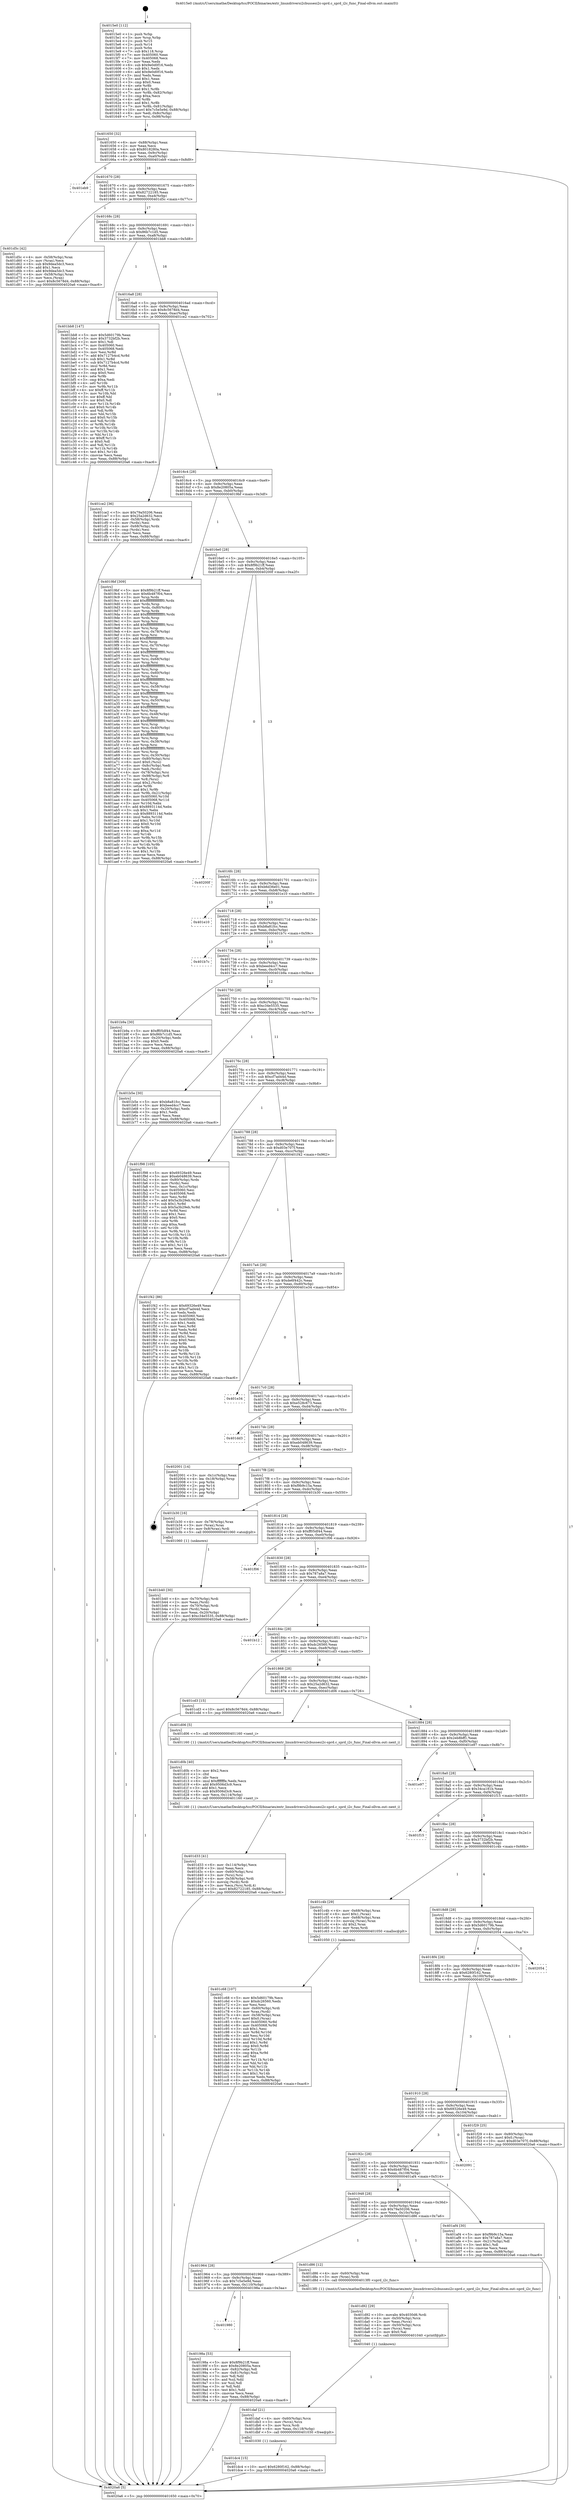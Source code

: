 digraph "0x4015e0" {
  label = "0x4015e0 (/mnt/c/Users/mathe/Desktop/tcc/POCII/binaries/extr_linuxdriversi2cbussesi2c-sprd.c_sprd_i2c_func_Final-ollvm.out::main(0))"
  labelloc = "t"
  node[shape=record]

  Entry [label="",width=0.3,height=0.3,shape=circle,fillcolor=black,style=filled]
  "0x401650" [label="{
     0x401650 [32]\l
     | [instrs]\l
     &nbsp;&nbsp;0x401650 \<+6\>: mov -0x88(%rbp),%eax\l
     &nbsp;&nbsp;0x401656 \<+2\>: mov %eax,%ecx\l
     &nbsp;&nbsp;0x401658 \<+6\>: sub $0x8018280a,%ecx\l
     &nbsp;&nbsp;0x40165e \<+6\>: mov %eax,-0x9c(%rbp)\l
     &nbsp;&nbsp;0x401664 \<+6\>: mov %ecx,-0xa0(%rbp)\l
     &nbsp;&nbsp;0x40166a \<+6\>: je 0000000000401eb9 \<main+0x8d9\>\l
  }"]
  "0x401eb9" [label="{
     0x401eb9\l
  }", style=dashed]
  "0x401670" [label="{
     0x401670 [28]\l
     | [instrs]\l
     &nbsp;&nbsp;0x401670 \<+5\>: jmp 0000000000401675 \<main+0x95\>\l
     &nbsp;&nbsp;0x401675 \<+6\>: mov -0x9c(%rbp),%eax\l
     &nbsp;&nbsp;0x40167b \<+5\>: sub $0x82722185,%eax\l
     &nbsp;&nbsp;0x401680 \<+6\>: mov %eax,-0xa4(%rbp)\l
     &nbsp;&nbsp;0x401686 \<+6\>: je 0000000000401d5c \<main+0x77c\>\l
  }"]
  Exit [label="",width=0.3,height=0.3,shape=circle,fillcolor=black,style=filled,peripheries=2]
  "0x401d5c" [label="{
     0x401d5c [42]\l
     | [instrs]\l
     &nbsp;&nbsp;0x401d5c \<+4\>: mov -0x58(%rbp),%rax\l
     &nbsp;&nbsp;0x401d60 \<+2\>: mov (%rax),%ecx\l
     &nbsp;&nbsp;0x401d62 \<+6\>: sub $0x9dea5dc3,%ecx\l
     &nbsp;&nbsp;0x401d68 \<+3\>: add $0x1,%ecx\l
     &nbsp;&nbsp;0x401d6b \<+6\>: add $0x9dea5dc3,%ecx\l
     &nbsp;&nbsp;0x401d71 \<+4\>: mov -0x58(%rbp),%rax\l
     &nbsp;&nbsp;0x401d75 \<+2\>: mov %ecx,(%rax)\l
     &nbsp;&nbsp;0x401d77 \<+10\>: movl $0x8c5678d4,-0x88(%rbp)\l
     &nbsp;&nbsp;0x401d81 \<+5\>: jmp 00000000004020a6 \<main+0xac6\>\l
  }"]
  "0x40168c" [label="{
     0x40168c [28]\l
     | [instrs]\l
     &nbsp;&nbsp;0x40168c \<+5\>: jmp 0000000000401691 \<main+0xb1\>\l
     &nbsp;&nbsp;0x401691 \<+6\>: mov -0x9c(%rbp),%eax\l
     &nbsp;&nbsp;0x401697 \<+5\>: sub $0x86b7c1d5,%eax\l
     &nbsp;&nbsp;0x40169c \<+6\>: mov %eax,-0xa8(%rbp)\l
     &nbsp;&nbsp;0x4016a2 \<+6\>: je 0000000000401bb8 \<main+0x5d8\>\l
  }"]
  "0x401dc4" [label="{
     0x401dc4 [15]\l
     | [instrs]\l
     &nbsp;&nbsp;0x401dc4 \<+10\>: movl $0x6280f162,-0x88(%rbp)\l
     &nbsp;&nbsp;0x401dce \<+5\>: jmp 00000000004020a6 \<main+0xac6\>\l
  }"]
  "0x401bb8" [label="{
     0x401bb8 [147]\l
     | [instrs]\l
     &nbsp;&nbsp;0x401bb8 \<+5\>: mov $0x5d60179b,%eax\l
     &nbsp;&nbsp;0x401bbd \<+5\>: mov $0x3732bf2b,%ecx\l
     &nbsp;&nbsp;0x401bc2 \<+2\>: mov $0x1,%dl\l
     &nbsp;&nbsp;0x401bc4 \<+7\>: mov 0x405060,%esi\l
     &nbsp;&nbsp;0x401bcb \<+7\>: mov 0x405068,%edi\l
     &nbsp;&nbsp;0x401bd2 \<+3\>: mov %esi,%r8d\l
     &nbsp;&nbsp;0x401bd5 \<+7\>: add $0x7127b4cd,%r8d\l
     &nbsp;&nbsp;0x401bdc \<+4\>: sub $0x1,%r8d\l
     &nbsp;&nbsp;0x401be0 \<+7\>: sub $0x7127b4cd,%r8d\l
     &nbsp;&nbsp;0x401be7 \<+4\>: imul %r8d,%esi\l
     &nbsp;&nbsp;0x401beb \<+3\>: and $0x1,%esi\l
     &nbsp;&nbsp;0x401bee \<+3\>: cmp $0x0,%esi\l
     &nbsp;&nbsp;0x401bf1 \<+4\>: sete %r9b\l
     &nbsp;&nbsp;0x401bf5 \<+3\>: cmp $0xa,%edi\l
     &nbsp;&nbsp;0x401bf8 \<+4\>: setl %r10b\l
     &nbsp;&nbsp;0x401bfc \<+3\>: mov %r9b,%r11b\l
     &nbsp;&nbsp;0x401bff \<+4\>: xor $0xff,%r11b\l
     &nbsp;&nbsp;0x401c03 \<+3\>: mov %r10b,%bl\l
     &nbsp;&nbsp;0x401c06 \<+3\>: xor $0xff,%bl\l
     &nbsp;&nbsp;0x401c09 \<+3\>: xor $0x0,%dl\l
     &nbsp;&nbsp;0x401c0c \<+3\>: mov %r11b,%r14b\l
     &nbsp;&nbsp;0x401c0f \<+4\>: and $0x0,%r14b\l
     &nbsp;&nbsp;0x401c13 \<+3\>: and %dl,%r9b\l
     &nbsp;&nbsp;0x401c16 \<+3\>: mov %bl,%r15b\l
     &nbsp;&nbsp;0x401c19 \<+4\>: and $0x0,%r15b\l
     &nbsp;&nbsp;0x401c1d \<+3\>: and %dl,%r10b\l
     &nbsp;&nbsp;0x401c20 \<+3\>: or %r9b,%r14b\l
     &nbsp;&nbsp;0x401c23 \<+3\>: or %r10b,%r15b\l
     &nbsp;&nbsp;0x401c26 \<+3\>: xor %r15b,%r14b\l
     &nbsp;&nbsp;0x401c29 \<+3\>: or %bl,%r11b\l
     &nbsp;&nbsp;0x401c2c \<+4\>: xor $0xff,%r11b\l
     &nbsp;&nbsp;0x401c30 \<+3\>: or $0x0,%dl\l
     &nbsp;&nbsp;0x401c33 \<+3\>: and %dl,%r11b\l
     &nbsp;&nbsp;0x401c36 \<+3\>: or %r11b,%r14b\l
     &nbsp;&nbsp;0x401c39 \<+4\>: test $0x1,%r14b\l
     &nbsp;&nbsp;0x401c3d \<+3\>: cmovne %ecx,%eax\l
     &nbsp;&nbsp;0x401c40 \<+6\>: mov %eax,-0x88(%rbp)\l
     &nbsp;&nbsp;0x401c46 \<+5\>: jmp 00000000004020a6 \<main+0xac6\>\l
  }"]
  "0x4016a8" [label="{
     0x4016a8 [28]\l
     | [instrs]\l
     &nbsp;&nbsp;0x4016a8 \<+5\>: jmp 00000000004016ad \<main+0xcd\>\l
     &nbsp;&nbsp;0x4016ad \<+6\>: mov -0x9c(%rbp),%eax\l
     &nbsp;&nbsp;0x4016b3 \<+5\>: sub $0x8c5678d4,%eax\l
     &nbsp;&nbsp;0x4016b8 \<+6\>: mov %eax,-0xac(%rbp)\l
     &nbsp;&nbsp;0x4016be \<+6\>: je 0000000000401ce2 \<main+0x702\>\l
  }"]
  "0x401daf" [label="{
     0x401daf [21]\l
     | [instrs]\l
     &nbsp;&nbsp;0x401daf \<+4\>: mov -0x60(%rbp),%rcx\l
     &nbsp;&nbsp;0x401db3 \<+3\>: mov (%rcx),%rcx\l
     &nbsp;&nbsp;0x401db6 \<+3\>: mov %rcx,%rdi\l
     &nbsp;&nbsp;0x401db9 \<+6\>: mov %eax,-0x118(%rbp)\l
     &nbsp;&nbsp;0x401dbf \<+5\>: call 0000000000401030 \<free@plt\>\l
     | [calls]\l
     &nbsp;&nbsp;0x401030 \{1\} (unknown)\l
  }"]
  "0x401ce2" [label="{
     0x401ce2 [36]\l
     | [instrs]\l
     &nbsp;&nbsp;0x401ce2 \<+5\>: mov $0x79a50206,%eax\l
     &nbsp;&nbsp;0x401ce7 \<+5\>: mov $0x25a2d632,%ecx\l
     &nbsp;&nbsp;0x401cec \<+4\>: mov -0x58(%rbp),%rdx\l
     &nbsp;&nbsp;0x401cf0 \<+2\>: mov (%rdx),%esi\l
     &nbsp;&nbsp;0x401cf2 \<+4\>: mov -0x68(%rbp),%rdx\l
     &nbsp;&nbsp;0x401cf6 \<+2\>: cmp (%rdx),%esi\l
     &nbsp;&nbsp;0x401cf8 \<+3\>: cmovl %ecx,%eax\l
     &nbsp;&nbsp;0x401cfb \<+6\>: mov %eax,-0x88(%rbp)\l
     &nbsp;&nbsp;0x401d01 \<+5\>: jmp 00000000004020a6 \<main+0xac6\>\l
  }"]
  "0x4016c4" [label="{
     0x4016c4 [28]\l
     | [instrs]\l
     &nbsp;&nbsp;0x4016c4 \<+5\>: jmp 00000000004016c9 \<main+0xe9\>\l
     &nbsp;&nbsp;0x4016c9 \<+6\>: mov -0x9c(%rbp),%eax\l
     &nbsp;&nbsp;0x4016cf \<+5\>: sub $0x8e20805a,%eax\l
     &nbsp;&nbsp;0x4016d4 \<+6\>: mov %eax,-0xb0(%rbp)\l
     &nbsp;&nbsp;0x4016da \<+6\>: je 00000000004019bf \<main+0x3df\>\l
  }"]
  "0x401d92" [label="{
     0x401d92 [29]\l
     | [instrs]\l
     &nbsp;&nbsp;0x401d92 \<+10\>: movabs $0x4030d6,%rdi\l
     &nbsp;&nbsp;0x401d9c \<+4\>: mov -0x50(%rbp),%rcx\l
     &nbsp;&nbsp;0x401da0 \<+2\>: mov %eax,(%rcx)\l
     &nbsp;&nbsp;0x401da2 \<+4\>: mov -0x50(%rbp),%rcx\l
     &nbsp;&nbsp;0x401da6 \<+2\>: mov (%rcx),%esi\l
     &nbsp;&nbsp;0x401da8 \<+2\>: mov $0x0,%al\l
     &nbsp;&nbsp;0x401daa \<+5\>: call 0000000000401040 \<printf@plt\>\l
     | [calls]\l
     &nbsp;&nbsp;0x401040 \{1\} (unknown)\l
  }"]
  "0x4019bf" [label="{
     0x4019bf [309]\l
     | [instrs]\l
     &nbsp;&nbsp;0x4019bf \<+5\>: mov $0x8f9b21ff,%eax\l
     &nbsp;&nbsp;0x4019c4 \<+5\>: mov $0x6b487f04,%ecx\l
     &nbsp;&nbsp;0x4019c9 \<+3\>: mov %rsp,%rdx\l
     &nbsp;&nbsp;0x4019cc \<+4\>: add $0xfffffffffffffff0,%rdx\l
     &nbsp;&nbsp;0x4019d0 \<+3\>: mov %rdx,%rsp\l
     &nbsp;&nbsp;0x4019d3 \<+4\>: mov %rdx,-0x80(%rbp)\l
     &nbsp;&nbsp;0x4019d7 \<+3\>: mov %rsp,%rdx\l
     &nbsp;&nbsp;0x4019da \<+4\>: add $0xfffffffffffffff0,%rdx\l
     &nbsp;&nbsp;0x4019de \<+3\>: mov %rdx,%rsp\l
     &nbsp;&nbsp;0x4019e1 \<+3\>: mov %rsp,%rsi\l
     &nbsp;&nbsp;0x4019e4 \<+4\>: add $0xfffffffffffffff0,%rsi\l
     &nbsp;&nbsp;0x4019e8 \<+3\>: mov %rsi,%rsp\l
     &nbsp;&nbsp;0x4019eb \<+4\>: mov %rsi,-0x78(%rbp)\l
     &nbsp;&nbsp;0x4019ef \<+3\>: mov %rsp,%rsi\l
     &nbsp;&nbsp;0x4019f2 \<+4\>: add $0xfffffffffffffff0,%rsi\l
     &nbsp;&nbsp;0x4019f6 \<+3\>: mov %rsi,%rsp\l
     &nbsp;&nbsp;0x4019f9 \<+4\>: mov %rsi,-0x70(%rbp)\l
     &nbsp;&nbsp;0x4019fd \<+3\>: mov %rsp,%rsi\l
     &nbsp;&nbsp;0x401a00 \<+4\>: add $0xfffffffffffffff0,%rsi\l
     &nbsp;&nbsp;0x401a04 \<+3\>: mov %rsi,%rsp\l
     &nbsp;&nbsp;0x401a07 \<+4\>: mov %rsi,-0x68(%rbp)\l
     &nbsp;&nbsp;0x401a0b \<+3\>: mov %rsp,%rsi\l
     &nbsp;&nbsp;0x401a0e \<+4\>: add $0xfffffffffffffff0,%rsi\l
     &nbsp;&nbsp;0x401a12 \<+3\>: mov %rsi,%rsp\l
     &nbsp;&nbsp;0x401a15 \<+4\>: mov %rsi,-0x60(%rbp)\l
     &nbsp;&nbsp;0x401a19 \<+3\>: mov %rsp,%rsi\l
     &nbsp;&nbsp;0x401a1c \<+4\>: add $0xfffffffffffffff0,%rsi\l
     &nbsp;&nbsp;0x401a20 \<+3\>: mov %rsi,%rsp\l
     &nbsp;&nbsp;0x401a23 \<+4\>: mov %rsi,-0x58(%rbp)\l
     &nbsp;&nbsp;0x401a27 \<+3\>: mov %rsp,%rsi\l
     &nbsp;&nbsp;0x401a2a \<+4\>: add $0xfffffffffffffff0,%rsi\l
     &nbsp;&nbsp;0x401a2e \<+3\>: mov %rsi,%rsp\l
     &nbsp;&nbsp;0x401a31 \<+4\>: mov %rsi,-0x50(%rbp)\l
     &nbsp;&nbsp;0x401a35 \<+3\>: mov %rsp,%rsi\l
     &nbsp;&nbsp;0x401a38 \<+4\>: add $0xfffffffffffffff0,%rsi\l
     &nbsp;&nbsp;0x401a3c \<+3\>: mov %rsi,%rsp\l
     &nbsp;&nbsp;0x401a3f \<+4\>: mov %rsi,-0x48(%rbp)\l
     &nbsp;&nbsp;0x401a43 \<+3\>: mov %rsp,%rsi\l
     &nbsp;&nbsp;0x401a46 \<+4\>: add $0xfffffffffffffff0,%rsi\l
     &nbsp;&nbsp;0x401a4a \<+3\>: mov %rsi,%rsp\l
     &nbsp;&nbsp;0x401a4d \<+4\>: mov %rsi,-0x40(%rbp)\l
     &nbsp;&nbsp;0x401a51 \<+3\>: mov %rsp,%rsi\l
     &nbsp;&nbsp;0x401a54 \<+4\>: add $0xfffffffffffffff0,%rsi\l
     &nbsp;&nbsp;0x401a58 \<+3\>: mov %rsi,%rsp\l
     &nbsp;&nbsp;0x401a5b \<+4\>: mov %rsi,-0x38(%rbp)\l
     &nbsp;&nbsp;0x401a5f \<+3\>: mov %rsp,%rsi\l
     &nbsp;&nbsp;0x401a62 \<+4\>: add $0xfffffffffffffff0,%rsi\l
     &nbsp;&nbsp;0x401a66 \<+3\>: mov %rsi,%rsp\l
     &nbsp;&nbsp;0x401a69 \<+4\>: mov %rsi,-0x30(%rbp)\l
     &nbsp;&nbsp;0x401a6d \<+4\>: mov -0x80(%rbp),%rsi\l
     &nbsp;&nbsp;0x401a71 \<+6\>: movl $0x0,(%rsi)\l
     &nbsp;&nbsp;0x401a77 \<+6\>: mov -0x8c(%rbp),%edi\l
     &nbsp;&nbsp;0x401a7d \<+2\>: mov %edi,(%rdx)\l
     &nbsp;&nbsp;0x401a7f \<+4\>: mov -0x78(%rbp),%rsi\l
     &nbsp;&nbsp;0x401a83 \<+7\>: mov -0x98(%rbp),%r8\l
     &nbsp;&nbsp;0x401a8a \<+3\>: mov %r8,(%rsi)\l
     &nbsp;&nbsp;0x401a8d \<+3\>: cmpl $0x2,(%rdx)\l
     &nbsp;&nbsp;0x401a90 \<+4\>: setne %r9b\l
     &nbsp;&nbsp;0x401a94 \<+4\>: and $0x1,%r9b\l
     &nbsp;&nbsp;0x401a98 \<+4\>: mov %r9b,-0x21(%rbp)\l
     &nbsp;&nbsp;0x401a9c \<+8\>: mov 0x405060,%r10d\l
     &nbsp;&nbsp;0x401aa4 \<+8\>: mov 0x405068,%r11d\l
     &nbsp;&nbsp;0x401aac \<+3\>: mov %r10d,%ebx\l
     &nbsp;&nbsp;0x401aaf \<+6\>: add $0x8893114d,%ebx\l
     &nbsp;&nbsp;0x401ab5 \<+3\>: sub $0x1,%ebx\l
     &nbsp;&nbsp;0x401ab8 \<+6\>: sub $0x8893114d,%ebx\l
     &nbsp;&nbsp;0x401abe \<+4\>: imul %ebx,%r10d\l
     &nbsp;&nbsp;0x401ac2 \<+4\>: and $0x1,%r10d\l
     &nbsp;&nbsp;0x401ac6 \<+4\>: cmp $0x0,%r10d\l
     &nbsp;&nbsp;0x401aca \<+4\>: sete %r9b\l
     &nbsp;&nbsp;0x401ace \<+4\>: cmp $0xa,%r11d\l
     &nbsp;&nbsp;0x401ad2 \<+4\>: setl %r14b\l
     &nbsp;&nbsp;0x401ad6 \<+3\>: mov %r9b,%r15b\l
     &nbsp;&nbsp;0x401ad9 \<+3\>: and %r14b,%r15b\l
     &nbsp;&nbsp;0x401adc \<+3\>: xor %r14b,%r9b\l
     &nbsp;&nbsp;0x401adf \<+3\>: or %r9b,%r15b\l
     &nbsp;&nbsp;0x401ae2 \<+4\>: test $0x1,%r15b\l
     &nbsp;&nbsp;0x401ae6 \<+3\>: cmovne %ecx,%eax\l
     &nbsp;&nbsp;0x401ae9 \<+6\>: mov %eax,-0x88(%rbp)\l
     &nbsp;&nbsp;0x401aef \<+5\>: jmp 00000000004020a6 \<main+0xac6\>\l
  }"]
  "0x4016e0" [label="{
     0x4016e0 [28]\l
     | [instrs]\l
     &nbsp;&nbsp;0x4016e0 \<+5\>: jmp 00000000004016e5 \<main+0x105\>\l
     &nbsp;&nbsp;0x4016e5 \<+6\>: mov -0x9c(%rbp),%eax\l
     &nbsp;&nbsp;0x4016eb \<+5\>: sub $0x8f9b21ff,%eax\l
     &nbsp;&nbsp;0x4016f0 \<+6\>: mov %eax,-0xb4(%rbp)\l
     &nbsp;&nbsp;0x4016f6 \<+6\>: je 000000000040200f \<main+0xa2f\>\l
  }"]
  "0x401d33" [label="{
     0x401d33 [41]\l
     | [instrs]\l
     &nbsp;&nbsp;0x401d33 \<+6\>: mov -0x114(%rbp),%ecx\l
     &nbsp;&nbsp;0x401d39 \<+3\>: imul %eax,%ecx\l
     &nbsp;&nbsp;0x401d3c \<+4\>: mov -0x60(%rbp),%rsi\l
     &nbsp;&nbsp;0x401d40 \<+3\>: mov (%rsi),%rsi\l
     &nbsp;&nbsp;0x401d43 \<+4\>: mov -0x58(%rbp),%rdi\l
     &nbsp;&nbsp;0x401d47 \<+3\>: movslq (%rdi),%rdi\l
     &nbsp;&nbsp;0x401d4a \<+3\>: mov %ecx,(%rsi,%rdi,4)\l
     &nbsp;&nbsp;0x401d4d \<+10\>: movl $0x82722185,-0x88(%rbp)\l
     &nbsp;&nbsp;0x401d57 \<+5\>: jmp 00000000004020a6 \<main+0xac6\>\l
  }"]
  "0x40200f" [label="{
     0x40200f\l
  }", style=dashed]
  "0x4016fc" [label="{
     0x4016fc [28]\l
     | [instrs]\l
     &nbsp;&nbsp;0x4016fc \<+5\>: jmp 0000000000401701 \<main+0x121\>\l
     &nbsp;&nbsp;0x401701 \<+6\>: mov -0x9c(%rbp),%eax\l
     &nbsp;&nbsp;0x401707 \<+5\>: sub $0xb6d36e01,%eax\l
     &nbsp;&nbsp;0x40170c \<+6\>: mov %eax,-0xb8(%rbp)\l
     &nbsp;&nbsp;0x401712 \<+6\>: je 0000000000401e10 \<main+0x830\>\l
  }"]
  "0x401d0b" [label="{
     0x401d0b [40]\l
     | [instrs]\l
     &nbsp;&nbsp;0x401d0b \<+5\>: mov $0x2,%ecx\l
     &nbsp;&nbsp;0x401d10 \<+1\>: cltd\l
     &nbsp;&nbsp;0x401d11 \<+2\>: idiv %ecx\l
     &nbsp;&nbsp;0x401d13 \<+6\>: imul $0xfffffffe,%edx,%ecx\l
     &nbsp;&nbsp;0x401d19 \<+6\>: add $0x9506d3c9,%ecx\l
     &nbsp;&nbsp;0x401d1f \<+3\>: add $0x1,%ecx\l
     &nbsp;&nbsp;0x401d22 \<+6\>: sub $0x9506d3c9,%ecx\l
     &nbsp;&nbsp;0x401d28 \<+6\>: mov %ecx,-0x114(%rbp)\l
     &nbsp;&nbsp;0x401d2e \<+5\>: call 0000000000401160 \<next_i\>\l
     | [calls]\l
     &nbsp;&nbsp;0x401160 \{1\} (/mnt/c/Users/mathe/Desktop/tcc/POCII/binaries/extr_linuxdriversi2cbussesi2c-sprd.c_sprd_i2c_func_Final-ollvm.out::next_i)\l
  }"]
  "0x401e10" [label="{
     0x401e10\l
  }", style=dashed]
  "0x401718" [label="{
     0x401718 [28]\l
     | [instrs]\l
     &nbsp;&nbsp;0x401718 \<+5\>: jmp 000000000040171d \<main+0x13d\>\l
     &nbsp;&nbsp;0x40171d \<+6\>: mov -0x9c(%rbp),%eax\l
     &nbsp;&nbsp;0x401723 \<+5\>: sub $0xb8a81fcc,%eax\l
     &nbsp;&nbsp;0x401728 \<+6\>: mov %eax,-0xbc(%rbp)\l
     &nbsp;&nbsp;0x40172e \<+6\>: je 0000000000401b7c \<main+0x59c\>\l
  }"]
  "0x401c68" [label="{
     0x401c68 [107]\l
     | [instrs]\l
     &nbsp;&nbsp;0x401c68 \<+5\>: mov $0x5d60179b,%ecx\l
     &nbsp;&nbsp;0x401c6d \<+5\>: mov $0xdc26560,%edx\l
     &nbsp;&nbsp;0x401c72 \<+2\>: xor %esi,%esi\l
     &nbsp;&nbsp;0x401c74 \<+4\>: mov -0x60(%rbp),%rdi\l
     &nbsp;&nbsp;0x401c78 \<+3\>: mov %rax,(%rdi)\l
     &nbsp;&nbsp;0x401c7b \<+4\>: mov -0x58(%rbp),%rax\l
     &nbsp;&nbsp;0x401c7f \<+6\>: movl $0x0,(%rax)\l
     &nbsp;&nbsp;0x401c85 \<+8\>: mov 0x405060,%r8d\l
     &nbsp;&nbsp;0x401c8d \<+8\>: mov 0x405068,%r9d\l
     &nbsp;&nbsp;0x401c95 \<+3\>: sub $0x1,%esi\l
     &nbsp;&nbsp;0x401c98 \<+3\>: mov %r8d,%r10d\l
     &nbsp;&nbsp;0x401c9b \<+3\>: add %esi,%r10d\l
     &nbsp;&nbsp;0x401c9e \<+4\>: imul %r10d,%r8d\l
     &nbsp;&nbsp;0x401ca2 \<+4\>: and $0x1,%r8d\l
     &nbsp;&nbsp;0x401ca6 \<+4\>: cmp $0x0,%r8d\l
     &nbsp;&nbsp;0x401caa \<+4\>: sete %r11b\l
     &nbsp;&nbsp;0x401cae \<+4\>: cmp $0xa,%r9d\l
     &nbsp;&nbsp;0x401cb2 \<+3\>: setl %bl\l
     &nbsp;&nbsp;0x401cb5 \<+3\>: mov %r11b,%r14b\l
     &nbsp;&nbsp;0x401cb8 \<+3\>: and %bl,%r14b\l
     &nbsp;&nbsp;0x401cbb \<+3\>: xor %bl,%r11b\l
     &nbsp;&nbsp;0x401cbe \<+3\>: or %r11b,%r14b\l
     &nbsp;&nbsp;0x401cc1 \<+4\>: test $0x1,%r14b\l
     &nbsp;&nbsp;0x401cc5 \<+3\>: cmovne %edx,%ecx\l
     &nbsp;&nbsp;0x401cc8 \<+6\>: mov %ecx,-0x88(%rbp)\l
     &nbsp;&nbsp;0x401cce \<+5\>: jmp 00000000004020a6 \<main+0xac6\>\l
  }"]
  "0x401b7c" [label="{
     0x401b7c\l
  }", style=dashed]
  "0x401734" [label="{
     0x401734 [28]\l
     | [instrs]\l
     &nbsp;&nbsp;0x401734 \<+5\>: jmp 0000000000401739 \<main+0x159\>\l
     &nbsp;&nbsp;0x401739 \<+6\>: mov -0x9c(%rbp),%eax\l
     &nbsp;&nbsp;0x40173f \<+5\>: sub $0xbeed4cc7,%eax\l
     &nbsp;&nbsp;0x401744 \<+6\>: mov %eax,-0xc0(%rbp)\l
     &nbsp;&nbsp;0x40174a \<+6\>: je 0000000000401b9a \<main+0x5ba\>\l
  }"]
  "0x401b40" [label="{
     0x401b40 [30]\l
     | [instrs]\l
     &nbsp;&nbsp;0x401b40 \<+4\>: mov -0x70(%rbp),%rdi\l
     &nbsp;&nbsp;0x401b44 \<+2\>: mov %eax,(%rdi)\l
     &nbsp;&nbsp;0x401b46 \<+4\>: mov -0x70(%rbp),%rdi\l
     &nbsp;&nbsp;0x401b4a \<+2\>: mov (%rdi),%eax\l
     &nbsp;&nbsp;0x401b4c \<+3\>: mov %eax,-0x20(%rbp)\l
     &nbsp;&nbsp;0x401b4f \<+10\>: movl $0xc34e5535,-0x88(%rbp)\l
     &nbsp;&nbsp;0x401b59 \<+5\>: jmp 00000000004020a6 \<main+0xac6\>\l
  }"]
  "0x401b9a" [label="{
     0x401b9a [30]\l
     | [instrs]\l
     &nbsp;&nbsp;0x401b9a \<+5\>: mov $0xff05df44,%eax\l
     &nbsp;&nbsp;0x401b9f \<+5\>: mov $0x86b7c1d5,%ecx\l
     &nbsp;&nbsp;0x401ba4 \<+3\>: mov -0x20(%rbp),%edx\l
     &nbsp;&nbsp;0x401ba7 \<+3\>: cmp $0x0,%edx\l
     &nbsp;&nbsp;0x401baa \<+3\>: cmove %ecx,%eax\l
     &nbsp;&nbsp;0x401bad \<+6\>: mov %eax,-0x88(%rbp)\l
     &nbsp;&nbsp;0x401bb3 \<+5\>: jmp 00000000004020a6 \<main+0xac6\>\l
  }"]
  "0x401750" [label="{
     0x401750 [28]\l
     | [instrs]\l
     &nbsp;&nbsp;0x401750 \<+5\>: jmp 0000000000401755 \<main+0x175\>\l
     &nbsp;&nbsp;0x401755 \<+6\>: mov -0x9c(%rbp),%eax\l
     &nbsp;&nbsp;0x40175b \<+5\>: sub $0xc34e5535,%eax\l
     &nbsp;&nbsp;0x401760 \<+6\>: mov %eax,-0xc4(%rbp)\l
     &nbsp;&nbsp;0x401766 \<+6\>: je 0000000000401b5e \<main+0x57e\>\l
  }"]
  "0x4015e0" [label="{
     0x4015e0 [112]\l
     | [instrs]\l
     &nbsp;&nbsp;0x4015e0 \<+1\>: push %rbp\l
     &nbsp;&nbsp;0x4015e1 \<+3\>: mov %rsp,%rbp\l
     &nbsp;&nbsp;0x4015e4 \<+2\>: push %r15\l
     &nbsp;&nbsp;0x4015e6 \<+2\>: push %r14\l
     &nbsp;&nbsp;0x4015e8 \<+1\>: push %rbx\l
     &nbsp;&nbsp;0x4015e9 \<+7\>: sub $0x118,%rsp\l
     &nbsp;&nbsp;0x4015f0 \<+7\>: mov 0x405060,%eax\l
     &nbsp;&nbsp;0x4015f7 \<+7\>: mov 0x405068,%ecx\l
     &nbsp;&nbsp;0x4015fe \<+2\>: mov %eax,%edx\l
     &nbsp;&nbsp;0x401600 \<+6\>: sub $0x9e0d0f16,%edx\l
     &nbsp;&nbsp;0x401606 \<+3\>: sub $0x1,%edx\l
     &nbsp;&nbsp;0x401609 \<+6\>: add $0x9e0d0f16,%edx\l
     &nbsp;&nbsp;0x40160f \<+3\>: imul %edx,%eax\l
     &nbsp;&nbsp;0x401612 \<+3\>: and $0x1,%eax\l
     &nbsp;&nbsp;0x401615 \<+3\>: cmp $0x0,%eax\l
     &nbsp;&nbsp;0x401618 \<+4\>: sete %r8b\l
     &nbsp;&nbsp;0x40161c \<+4\>: and $0x1,%r8b\l
     &nbsp;&nbsp;0x401620 \<+7\>: mov %r8b,-0x82(%rbp)\l
     &nbsp;&nbsp;0x401627 \<+3\>: cmp $0xa,%ecx\l
     &nbsp;&nbsp;0x40162a \<+4\>: setl %r8b\l
     &nbsp;&nbsp;0x40162e \<+4\>: and $0x1,%r8b\l
     &nbsp;&nbsp;0x401632 \<+7\>: mov %r8b,-0x81(%rbp)\l
     &nbsp;&nbsp;0x401639 \<+10\>: movl $0x7c5e5e9d,-0x88(%rbp)\l
     &nbsp;&nbsp;0x401643 \<+6\>: mov %edi,-0x8c(%rbp)\l
     &nbsp;&nbsp;0x401649 \<+7\>: mov %rsi,-0x98(%rbp)\l
  }"]
  "0x401b5e" [label="{
     0x401b5e [30]\l
     | [instrs]\l
     &nbsp;&nbsp;0x401b5e \<+5\>: mov $0xb8a81fcc,%eax\l
     &nbsp;&nbsp;0x401b63 \<+5\>: mov $0xbeed4cc7,%ecx\l
     &nbsp;&nbsp;0x401b68 \<+3\>: mov -0x20(%rbp),%edx\l
     &nbsp;&nbsp;0x401b6b \<+3\>: cmp $0x1,%edx\l
     &nbsp;&nbsp;0x401b6e \<+3\>: cmovl %ecx,%eax\l
     &nbsp;&nbsp;0x401b71 \<+6\>: mov %eax,-0x88(%rbp)\l
     &nbsp;&nbsp;0x401b77 \<+5\>: jmp 00000000004020a6 \<main+0xac6\>\l
  }"]
  "0x40176c" [label="{
     0x40176c [28]\l
     | [instrs]\l
     &nbsp;&nbsp;0x40176c \<+5\>: jmp 0000000000401771 \<main+0x191\>\l
     &nbsp;&nbsp;0x401771 \<+6\>: mov -0x9c(%rbp),%eax\l
     &nbsp;&nbsp;0x401777 \<+5\>: sub $0xcf7ad44d,%eax\l
     &nbsp;&nbsp;0x40177c \<+6\>: mov %eax,-0xc8(%rbp)\l
     &nbsp;&nbsp;0x401782 \<+6\>: je 0000000000401f98 \<main+0x9b8\>\l
  }"]
  "0x4020a6" [label="{
     0x4020a6 [5]\l
     | [instrs]\l
     &nbsp;&nbsp;0x4020a6 \<+5\>: jmp 0000000000401650 \<main+0x70\>\l
  }"]
  "0x401f98" [label="{
     0x401f98 [105]\l
     | [instrs]\l
     &nbsp;&nbsp;0x401f98 \<+5\>: mov $0x69326e49,%eax\l
     &nbsp;&nbsp;0x401f9d \<+5\>: mov $0xeb048639,%ecx\l
     &nbsp;&nbsp;0x401fa2 \<+4\>: mov -0x80(%rbp),%rdx\l
     &nbsp;&nbsp;0x401fa6 \<+2\>: mov (%rdx),%esi\l
     &nbsp;&nbsp;0x401fa8 \<+3\>: mov %esi,-0x1c(%rbp)\l
     &nbsp;&nbsp;0x401fab \<+7\>: mov 0x405060,%esi\l
     &nbsp;&nbsp;0x401fb2 \<+7\>: mov 0x405068,%edi\l
     &nbsp;&nbsp;0x401fb9 \<+3\>: mov %esi,%r8d\l
     &nbsp;&nbsp;0x401fbc \<+7\>: add $0x5a3b29eb,%r8d\l
     &nbsp;&nbsp;0x401fc3 \<+4\>: sub $0x1,%r8d\l
     &nbsp;&nbsp;0x401fc7 \<+7\>: sub $0x5a3b29eb,%r8d\l
     &nbsp;&nbsp;0x401fce \<+4\>: imul %r8d,%esi\l
     &nbsp;&nbsp;0x401fd2 \<+3\>: and $0x1,%esi\l
     &nbsp;&nbsp;0x401fd5 \<+3\>: cmp $0x0,%esi\l
     &nbsp;&nbsp;0x401fd8 \<+4\>: sete %r9b\l
     &nbsp;&nbsp;0x401fdc \<+3\>: cmp $0xa,%edi\l
     &nbsp;&nbsp;0x401fdf \<+4\>: setl %r10b\l
     &nbsp;&nbsp;0x401fe3 \<+3\>: mov %r9b,%r11b\l
     &nbsp;&nbsp;0x401fe6 \<+3\>: and %r10b,%r11b\l
     &nbsp;&nbsp;0x401fe9 \<+3\>: xor %r10b,%r9b\l
     &nbsp;&nbsp;0x401fec \<+3\>: or %r9b,%r11b\l
     &nbsp;&nbsp;0x401fef \<+4\>: test $0x1,%r11b\l
     &nbsp;&nbsp;0x401ff3 \<+3\>: cmovne %ecx,%eax\l
     &nbsp;&nbsp;0x401ff6 \<+6\>: mov %eax,-0x88(%rbp)\l
     &nbsp;&nbsp;0x401ffc \<+5\>: jmp 00000000004020a6 \<main+0xac6\>\l
  }"]
  "0x401788" [label="{
     0x401788 [28]\l
     | [instrs]\l
     &nbsp;&nbsp;0x401788 \<+5\>: jmp 000000000040178d \<main+0x1ad\>\l
     &nbsp;&nbsp;0x40178d \<+6\>: mov -0x9c(%rbp),%eax\l
     &nbsp;&nbsp;0x401793 \<+5\>: sub $0xd03e707f,%eax\l
     &nbsp;&nbsp;0x401798 \<+6\>: mov %eax,-0xcc(%rbp)\l
     &nbsp;&nbsp;0x40179e \<+6\>: je 0000000000401f42 \<main+0x962\>\l
  }"]
  "0x401980" [label="{
     0x401980\l
  }", style=dashed]
  "0x401f42" [label="{
     0x401f42 [86]\l
     | [instrs]\l
     &nbsp;&nbsp;0x401f42 \<+5\>: mov $0x69326e49,%eax\l
     &nbsp;&nbsp;0x401f47 \<+5\>: mov $0xcf7ad44d,%ecx\l
     &nbsp;&nbsp;0x401f4c \<+2\>: xor %edx,%edx\l
     &nbsp;&nbsp;0x401f4e \<+7\>: mov 0x405060,%esi\l
     &nbsp;&nbsp;0x401f55 \<+7\>: mov 0x405068,%edi\l
     &nbsp;&nbsp;0x401f5c \<+3\>: sub $0x1,%edx\l
     &nbsp;&nbsp;0x401f5f \<+3\>: mov %esi,%r8d\l
     &nbsp;&nbsp;0x401f62 \<+3\>: add %edx,%r8d\l
     &nbsp;&nbsp;0x401f65 \<+4\>: imul %r8d,%esi\l
     &nbsp;&nbsp;0x401f69 \<+3\>: and $0x1,%esi\l
     &nbsp;&nbsp;0x401f6c \<+3\>: cmp $0x0,%esi\l
     &nbsp;&nbsp;0x401f6f \<+4\>: sete %r9b\l
     &nbsp;&nbsp;0x401f73 \<+3\>: cmp $0xa,%edi\l
     &nbsp;&nbsp;0x401f76 \<+4\>: setl %r10b\l
     &nbsp;&nbsp;0x401f7a \<+3\>: mov %r9b,%r11b\l
     &nbsp;&nbsp;0x401f7d \<+3\>: and %r10b,%r11b\l
     &nbsp;&nbsp;0x401f80 \<+3\>: xor %r10b,%r9b\l
     &nbsp;&nbsp;0x401f83 \<+3\>: or %r9b,%r11b\l
     &nbsp;&nbsp;0x401f86 \<+4\>: test $0x1,%r11b\l
     &nbsp;&nbsp;0x401f8a \<+3\>: cmovne %ecx,%eax\l
     &nbsp;&nbsp;0x401f8d \<+6\>: mov %eax,-0x88(%rbp)\l
     &nbsp;&nbsp;0x401f93 \<+5\>: jmp 00000000004020a6 \<main+0xac6\>\l
  }"]
  "0x4017a4" [label="{
     0x4017a4 [28]\l
     | [instrs]\l
     &nbsp;&nbsp;0x4017a4 \<+5\>: jmp 00000000004017a9 \<main+0x1c9\>\l
     &nbsp;&nbsp;0x4017a9 \<+6\>: mov -0x9c(%rbp),%eax\l
     &nbsp;&nbsp;0x4017af \<+5\>: sub $0xde6f442c,%eax\l
     &nbsp;&nbsp;0x4017b4 \<+6\>: mov %eax,-0xd0(%rbp)\l
     &nbsp;&nbsp;0x4017ba \<+6\>: je 0000000000401e34 \<main+0x854\>\l
  }"]
  "0x40198a" [label="{
     0x40198a [53]\l
     | [instrs]\l
     &nbsp;&nbsp;0x40198a \<+5\>: mov $0x8f9b21ff,%eax\l
     &nbsp;&nbsp;0x40198f \<+5\>: mov $0x8e20805a,%ecx\l
     &nbsp;&nbsp;0x401994 \<+6\>: mov -0x82(%rbp),%dl\l
     &nbsp;&nbsp;0x40199a \<+7\>: mov -0x81(%rbp),%sil\l
     &nbsp;&nbsp;0x4019a1 \<+3\>: mov %dl,%dil\l
     &nbsp;&nbsp;0x4019a4 \<+3\>: and %sil,%dil\l
     &nbsp;&nbsp;0x4019a7 \<+3\>: xor %sil,%dl\l
     &nbsp;&nbsp;0x4019aa \<+3\>: or %dl,%dil\l
     &nbsp;&nbsp;0x4019ad \<+4\>: test $0x1,%dil\l
     &nbsp;&nbsp;0x4019b1 \<+3\>: cmovne %ecx,%eax\l
     &nbsp;&nbsp;0x4019b4 \<+6\>: mov %eax,-0x88(%rbp)\l
     &nbsp;&nbsp;0x4019ba \<+5\>: jmp 00000000004020a6 \<main+0xac6\>\l
  }"]
  "0x401e34" [label="{
     0x401e34\l
  }", style=dashed]
  "0x4017c0" [label="{
     0x4017c0 [28]\l
     | [instrs]\l
     &nbsp;&nbsp;0x4017c0 \<+5\>: jmp 00000000004017c5 \<main+0x1e5\>\l
     &nbsp;&nbsp;0x4017c5 \<+6\>: mov -0x9c(%rbp),%eax\l
     &nbsp;&nbsp;0x4017cb \<+5\>: sub $0xe528c673,%eax\l
     &nbsp;&nbsp;0x4017d0 \<+6\>: mov %eax,-0xd4(%rbp)\l
     &nbsp;&nbsp;0x4017d6 \<+6\>: je 0000000000401dd3 \<main+0x7f3\>\l
  }"]
  "0x401964" [label="{
     0x401964 [28]\l
     | [instrs]\l
     &nbsp;&nbsp;0x401964 \<+5\>: jmp 0000000000401969 \<main+0x389\>\l
     &nbsp;&nbsp;0x401969 \<+6\>: mov -0x9c(%rbp),%eax\l
     &nbsp;&nbsp;0x40196f \<+5\>: sub $0x7c5e5e9d,%eax\l
     &nbsp;&nbsp;0x401974 \<+6\>: mov %eax,-0x110(%rbp)\l
     &nbsp;&nbsp;0x40197a \<+6\>: je 000000000040198a \<main+0x3aa\>\l
  }"]
  "0x401dd3" [label="{
     0x401dd3\l
  }", style=dashed]
  "0x4017dc" [label="{
     0x4017dc [28]\l
     | [instrs]\l
     &nbsp;&nbsp;0x4017dc \<+5\>: jmp 00000000004017e1 \<main+0x201\>\l
     &nbsp;&nbsp;0x4017e1 \<+6\>: mov -0x9c(%rbp),%eax\l
     &nbsp;&nbsp;0x4017e7 \<+5\>: sub $0xeb048639,%eax\l
     &nbsp;&nbsp;0x4017ec \<+6\>: mov %eax,-0xd8(%rbp)\l
     &nbsp;&nbsp;0x4017f2 \<+6\>: je 0000000000402001 \<main+0xa21\>\l
  }"]
  "0x401d86" [label="{
     0x401d86 [12]\l
     | [instrs]\l
     &nbsp;&nbsp;0x401d86 \<+4\>: mov -0x60(%rbp),%rax\l
     &nbsp;&nbsp;0x401d8a \<+3\>: mov (%rax),%rdi\l
     &nbsp;&nbsp;0x401d8d \<+5\>: call 00000000004013f0 \<sprd_i2c_func\>\l
     | [calls]\l
     &nbsp;&nbsp;0x4013f0 \{1\} (/mnt/c/Users/mathe/Desktop/tcc/POCII/binaries/extr_linuxdriversi2cbussesi2c-sprd.c_sprd_i2c_func_Final-ollvm.out::sprd_i2c_func)\l
  }"]
  "0x402001" [label="{
     0x402001 [14]\l
     | [instrs]\l
     &nbsp;&nbsp;0x402001 \<+3\>: mov -0x1c(%rbp),%eax\l
     &nbsp;&nbsp;0x402004 \<+4\>: lea -0x18(%rbp),%rsp\l
     &nbsp;&nbsp;0x402008 \<+1\>: pop %rbx\l
     &nbsp;&nbsp;0x402009 \<+2\>: pop %r14\l
     &nbsp;&nbsp;0x40200b \<+2\>: pop %r15\l
     &nbsp;&nbsp;0x40200d \<+1\>: pop %rbp\l
     &nbsp;&nbsp;0x40200e \<+1\>: ret\l
  }"]
  "0x4017f8" [label="{
     0x4017f8 [28]\l
     | [instrs]\l
     &nbsp;&nbsp;0x4017f8 \<+5\>: jmp 00000000004017fd \<main+0x21d\>\l
     &nbsp;&nbsp;0x4017fd \<+6\>: mov -0x9c(%rbp),%eax\l
     &nbsp;&nbsp;0x401803 \<+5\>: sub $0xf9b9c15a,%eax\l
     &nbsp;&nbsp;0x401808 \<+6\>: mov %eax,-0xdc(%rbp)\l
     &nbsp;&nbsp;0x40180e \<+6\>: je 0000000000401b30 \<main+0x550\>\l
  }"]
  "0x401948" [label="{
     0x401948 [28]\l
     | [instrs]\l
     &nbsp;&nbsp;0x401948 \<+5\>: jmp 000000000040194d \<main+0x36d\>\l
     &nbsp;&nbsp;0x40194d \<+6\>: mov -0x9c(%rbp),%eax\l
     &nbsp;&nbsp;0x401953 \<+5\>: sub $0x79a50206,%eax\l
     &nbsp;&nbsp;0x401958 \<+6\>: mov %eax,-0x10c(%rbp)\l
     &nbsp;&nbsp;0x40195e \<+6\>: je 0000000000401d86 \<main+0x7a6\>\l
  }"]
  "0x401b30" [label="{
     0x401b30 [16]\l
     | [instrs]\l
     &nbsp;&nbsp;0x401b30 \<+4\>: mov -0x78(%rbp),%rax\l
     &nbsp;&nbsp;0x401b34 \<+3\>: mov (%rax),%rax\l
     &nbsp;&nbsp;0x401b37 \<+4\>: mov 0x8(%rax),%rdi\l
     &nbsp;&nbsp;0x401b3b \<+5\>: call 0000000000401060 \<atoi@plt\>\l
     | [calls]\l
     &nbsp;&nbsp;0x401060 \{1\} (unknown)\l
  }"]
  "0x401814" [label="{
     0x401814 [28]\l
     | [instrs]\l
     &nbsp;&nbsp;0x401814 \<+5\>: jmp 0000000000401819 \<main+0x239\>\l
     &nbsp;&nbsp;0x401819 \<+6\>: mov -0x9c(%rbp),%eax\l
     &nbsp;&nbsp;0x40181f \<+5\>: sub $0xff05df44,%eax\l
     &nbsp;&nbsp;0x401824 \<+6\>: mov %eax,-0xe0(%rbp)\l
     &nbsp;&nbsp;0x40182a \<+6\>: je 0000000000401f06 \<main+0x926\>\l
  }"]
  "0x401af4" [label="{
     0x401af4 [30]\l
     | [instrs]\l
     &nbsp;&nbsp;0x401af4 \<+5\>: mov $0xf9b9c15a,%eax\l
     &nbsp;&nbsp;0x401af9 \<+5\>: mov $0x787a8a7,%ecx\l
     &nbsp;&nbsp;0x401afe \<+3\>: mov -0x21(%rbp),%dl\l
     &nbsp;&nbsp;0x401b01 \<+3\>: test $0x1,%dl\l
     &nbsp;&nbsp;0x401b04 \<+3\>: cmovne %ecx,%eax\l
     &nbsp;&nbsp;0x401b07 \<+6\>: mov %eax,-0x88(%rbp)\l
     &nbsp;&nbsp;0x401b0d \<+5\>: jmp 00000000004020a6 \<main+0xac6\>\l
  }"]
  "0x401f06" [label="{
     0x401f06\l
  }", style=dashed]
  "0x401830" [label="{
     0x401830 [28]\l
     | [instrs]\l
     &nbsp;&nbsp;0x401830 \<+5\>: jmp 0000000000401835 \<main+0x255\>\l
     &nbsp;&nbsp;0x401835 \<+6\>: mov -0x9c(%rbp),%eax\l
     &nbsp;&nbsp;0x40183b \<+5\>: sub $0x787a8a7,%eax\l
     &nbsp;&nbsp;0x401840 \<+6\>: mov %eax,-0xe4(%rbp)\l
     &nbsp;&nbsp;0x401846 \<+6\>: je 0000000000401b12 \<main+0x532\>\l
  }"]
  "0x40192c" [label="{
     0x40192c [28]\l
     | [instrs]\l
     &nbsp;&nbsp;0x40192c \<+5\>: jmp 0000000000401931 \<main+0x351\>\l
     &nbsp;&nbsp;0x401931 \<+6\>: mov -0x9c(%rbp),%eax\l
     &nbsp;&nbsp;0x401937 \<+5\>: sub $0x6b487f04,%eax\l
     &nbsp;&nbsp;0x40193c \<+6\>: mov %eax,-0x108(%rbp)\l
     &nbsp;&nbsp;0x401942 \<+6\>: je 0000000000401af4 \<main+0x514\>\l
  }"]
  "0x401b12" [label="{
     0x401b12\l
  }", style=dashed]
  "0x40184c" [label="{
     0x40184c [28]\l
     | [instrs]\l
     &nbsp;&nbsp;0x40184c \<+5\>: jmp 0000000000401851 \<main+0x271\>\l
     &nbsp;&nbsp;0x401851 \<+6\>: mov -0x9c(%rbp),%eax\l
     &nbsp;&nbsp;0x401857 \<+5\>: sub $0xdc26560,%eax\l
     &nbsp;&nbsp;0x40185c \<+6\>: mov %eax,-0xe8(%rbp)\l
     &nbsp;&nbsp;0x401862 \<+6\>: je 0000000000401cd3 \<main+0x6f3\>\l
  }"]
  "0x402091" [label="{
     0x402091\l
  }", style=dashed]
  "0x401cd3" [label="{
     0x401cd3 [15]\l
     | [instrs]\l
     &nbsp;&nbsp;0x401cd3 \<+10\>: movl $0x8c5678d4,-0x88(%rbp)\l
     &nbsp;&nbsp;0x401cdd \<+5\>: jmp 00000000004020a6 \<main+0xac6\>\l
  }"]
  "0x401868" [label="{
     0x401868 [28]\l
     | [instrs]\l
     &nbsp;&nbsp;0x401868 \<+5\>: jmp 000000000040186d \<main+0x28d\>\l
     &nbsp;&nbsp;0x40186d \<+6\>: mov -0x9c(%rbp),%eax\l
     &nbsp;&nbsp;0x401873 \<+5\>: sub $0x25a2d632,%eax\l
     &nbsp;&nbsp;0x401878 \<+6\>: mov %eax,-0xec(%rbp)\l
     &nbsp;&nbsp;0x40187e \<+6\>: je 0000000000401d06 \<main+0x726\>\l
  }"]
  "0x401910" [label="{
     0x401910 [28]\l
     | [instrs]\l
     &nbsp;&nbsp;0x401910 \<+5\>: jmp 0000000000401915 \<main+0x335\>\l
     &nbsp;&nbsp;0x401915 \<+6\>: mov -0x9c(%rbp),%eax\l
     &nbsp;&nbsp;0x40191b \<+5\>: sub $0x69326e49,%eax\l
     &nbsp;&nbsp;0x401920 \<+6\>: mov %eax,-0x104(%rbp)\l
     &nbsp;&nbsp;0x401926 \<+6\>: je 0000000000402091 \<main+0xab1\>\l
  }"]
  "0x401d06" [label="{
     0x401d06 [5]\l
     | [instrs]\l
     &nbsp;&nbsp;0x401d06 \<+5\>: call 0000000000401160 \<next_i\>\l
     | [calls]\l
     &nbsp;&nbsp;0x401160 \{1\} (/mnt/c/Users/mathe/Desktop/tcc/POCII/binaries/extr_linuxdriversi2cbussesi2c-sprd.c_sprd_i2c_func_Final-ollvm.out::next_i)\l
  }"]
  "0x401884" [label="{
     0x401884 [28]\l
     | [instrs]\l
     &nbsp;&nbsp;0x401884 \<+5\>: jmp 0000000000401889 \<main+0x2a9\>\l
     &nbsp;&nbsp;0x401889 \<+6\>: mov -0x9c(%rbp),%eax\l
     &nbsp;&nbsp;0x40188f \<+5\>: sub $0x2eb8bff1,%eax\l
     &nbsp;&nbsp;0x401894 \<+6\>: mov %eax,-0xf0(%rbp)\l
     &nbsp;&nbsp;0x40189a \<+6\>: je 0000000000401e97 \<main+0x8b7\>\l
  }"]
  "0x401f29" [label="{
     0x401f29 [25]\l
     | [instrs]\l
     &nbsp;&nbsp;0x401f29 \<+4\>: mov -0x80(%rbp),%rax\l
     &nbsp;&nbsp;0x401f2d \<+6\>: movl $0x0,(%rax)\l
     &nbsp;&nbsp;0x401f33 \<+10\>: movl $0xd03e707f,-0x88(%rbp)\l
     &nbsp;&nbsp;0x401f3d \<+5\>: jmp 00000000004020a6 \<main+0xac6\>\l
  }"]
  "0x401e97" [label="{
     0x401e97\l
  }", style=dashed]
  "0x4018a0" [label="{
     0x4018a0 [28]\l
     | [instrs]\l
     &nbsp;&nbsp;0x4018a0 \<+5\>: jmp 00000000004018a5 \<main+0x2c5\>\l
     &nbsp;&nbsp;0x4018a5 \<+6\>: mov -0x9c(%rbp),%eax\l
     &nbsp;&nbsp;0x4018ab \<+5\>: sub $0x34ca181b,%eax\l
     &nbsp;&nbsp;0x4018b0 \<+6\>: mov %eax,-0xf4(%rbp)\l
     &nbsp;&nbsp;0x4018b6 \<+6\>: je 0000000000401f15 \<main+0x935\>\l
  }"]
  "0x4018f4" [label="{
     0x4018f4 [28]\l
     | [instrs]\l
     &nbsp;&nbsp;0x4018f4 \<+5\>: jmp 00000000004018f9 \<main+0x319\>\l
     &nbsp;&nbsp;0x4018f9 \<+6\>: mov -0x9c(%rbp),%eax\l
     &nbsp;&nbsp;0x4018ff \<+5\>: sub $0x6280f162,%eax\l
     &nbsp;&nbsp;0x401904 \<+6\>: mov %eax,-0x100(%rbp)\l
     &nbsp;&nbsp;0x40190a \<+6\>: je 0000000000401f29 \<main+0x949\>\l
  }"]
  "0x401f15" [label="{
     0x401f15\l
  }", style=dashed]
  "0x4018bc" [label="{
     0x4018bc [28]\l
     | [instrs]\l
     &nbsp;&nbsp;0x4018bc \<+5\>: jmp 00000000004018c1 \<main+0x2e1\>\l
     &nbsp;&nbsp;0x4018c1 \<+6\>: mov -0x9c(%rbp),%eax\l
     &nbsp;&nbsp;0x4018c7 \<+5\>: sub $0x3732bf2b,%eax\l
     &nbsp;&nbsp;0x4018cc \<+6\>: mov %eax,-0xf8(%rbp)\l
     &nbsp;&nbsp;0x4018d2 \<+6\>: je 0000000000401c4b \<main+0x66b\>\l
  }"]
  "0x402054" [label="{
     0x402054\l
  }", style=dashed]
  "0x401c4b" [label="{
     0x401c4b [29]\l
     | [instrs]\l
     &nbsp;&nbsp;0x401c4b \<+4\>: mov -0x68(%rbp),%rax\l
     &nbsp;&nbsp;0x401c4f \<+6\>: movl $0x1,(%rax)\l
     &nbsp;&nbsp;0x401c55 \<+4\>: mov -0x68(%rbp),%rax\l
     &nbsp;&nbsp;0x401c59 \<+3\>: movslq (%rax),%rax\l
     &nbsp;&nbsp;0x401c5c \<+4\>: shl $0x2,%rax\l
     &nbsp;&nbsp;0x401c60 \<+3\>: mov %rax,%rdi\l
     &nbsp;&nbsp;0x401c63 \<+5\>: call 0000000000401050 \<malloc@plt\>\l
     | [calls]\l
     &nbsp;&nbsp;0x401050 \{1\} (unknown)\l
  }"]
  "0x4018d8" [label="{
     0x4018d8 [28]\l
     | [instrs]\l
     &nbsp;&nbsp;0x4018d8 \<+5\>: jmp 00000000004018dd \<main+0x2fd\>\l
     &nbsp;&nbsp;0x4018dd \<+6\>: mov -0x9c(%rbp),%eax\l
     &nbsp;&nbsp;0x4018e3 \<+5\>: sub $0x5d60179b,%eax\l
     &nbsp;&nbsp;0x4018e8 \<+6\>: mov %eax,-0xfc(%rbp)\l
     &nbsp;&nbsp;0x4018ee \<+6\>: je 0000000000402054 \<main+0xa74\>\l
  }"]
  Entry -> "0x4015e0" [label=" 1"]
  "0x401650" -> "0x401eb9" [label=" 0"]
  "0x401650" -> "0x401670" [label=" 18"]
  "0x402001" -> Exit [label=" 1"]
  "0x401670" -> "0x401d5c" [label=" 1"]
  "0x401670" -> "0x40168c" [label=" 17"]
  "0x401f98" -> "0x4020a6" [label=" 1"]
  "0x40168c" -> "0x401bb8" [label=" 1"]
  "0x40168c" -> "0x4016a8" [label=" 16"]
  "0x401f42" -> "0x4020a6" [label=" 1"]
  "0x4016a8" -> "0x401ce2" [label=" 2"]
  "0x4016a8" -> "0x4016c4" [label=" 14"]
  "0x401f29" -> "0x4020a6" [label=" 1"]
  "0x4016c4" -> "0x4019bf" [label=" 1"]
  "0x4016c4" -> "0x4016e0" [label=" 13"]
  "0x401dc4" -> "0x4020a6" [label=" 1"]
  "0x4016e0" -> "0x40200f" [label=" 0"]
  "0x4016e0" -> "0x4016fc" [label=" 13"]
  "0x401daf" -> "0x401dc4" [label=" 1"]
  "0x4016fc" -> "0x401e10" [label=" 0"]
  "0x4016fc" -> "0x401718" [label=" 13"]
  "0x401d92" -> "0x401daf" [label=" 1"]
  "0x401718" -> "0x401b7c" [label=" 0"]
  "0x401718" -> "0x401734" [label=" 13"]
  "0x401d86" -> "0x401d92" [label=" 1"]
  "0x401734" -> "0x401b9a" [label=" 1"]
  "0x401734" -> "0x401750" [label=" 12"]
  "0x401d5c" -> "0x4020a6" [label=" 1"]
  "0x401750" -> "0x401b5e" [label=" 1"]
  "0x401750" -> "0x40176c" [label=" 11"]
  "0x401d0b" -> "0x401d33" [label=" 1"]
  "0x40176c" -> "0x401f98" [label=" 1"]
  "0x40176c" -> "0x401788" [label=" 10"]
  "0x401d06" -> "0x401d0b" [label=" 1"]
  "0x401788" -> "0x401f42" [label=" 1"]
  "0x401788" -> "0x4017a4" [label=" 9"]
  "0x401ce2" -> "0x4020a6" [label=" 2"]
  "0x4017a4" -> "0x401e34" [label=" 0"]
  "0x4017a4" -> "0x4017c0" [label=" 9"]
  "0x401cd3" -> "0x4020a6" [label=" 1"]
  "0x4017c0" -> "0x401dd3" [label=" 0"]
  "0x4017c0" -> "0x4017dc" [label=" 9"]
  "0x401c4b" -> "0x401c68" [label=" 1"]
  "0x4017dc" -> "0x402001" [label=" 1"]
  "0x4017dc" -> "0x4017f8" [label=" 8"]
  "0x401bb8" -> "0x4020a6" [label=" 1"]
  "0x4017f8" -> "0x401b30" [label=" 1"]
  "0x4017f8" -> "0x401814" [label=" 7"]
  "0x401b5e" -> "0x4020a6" [label=" 1"]
  "0x401814" -> "0x401f06" [label=" 0"]
  "0x401814" -> "0x401830" [label=" 7"]
  "0x401b40" -> "0x4020a6" [label=" 1"]
  "0x401830" -> "0x401b12" [label=" 0"]
  "0x401830" -> "0x40184c" [label=" 7"]
  "0x401af4" -> "0x4020a6" [label=" 1"]
  "0x40184c" -> "0x401cd3" [label=" 1"]
  "0x40184c" -> "0x401868" [label=" 6"]
  "0x4019bf" -> "0x4020a6" [label=" 1"]
  "0x401868" -> "0x401d06" [label=" 1"]
  "0x401868" -> "0x401884" [label=" 5"]
  "0x4020a6" -> "0x401650" [label=" 17"]
  "0x401884" -> "0x401e97" [label=" 0"]
  "0x401884" -> "0x4018a0" [label=" 5"]
  "0x4015e0" -> "0x401650" [label=" 1"]
  "0x4018a0" -> "0x401f15" [label=" 0"]
  "0x4018a0" -> "0x4018bc" [label=" 5"]
  "0x401964" -> "0x401980" [label=" 0"]
  "0x4018bc" -> "0x401c4b" [label=" 1"]
  "0x4018bc" -> "0x4018d8" [label=" 4"]
  "0x401964" -> "0x40198a" [label=" 1"]
  "0x4018d8" -> "0x402054" [label=" 0"]
  "0x4018d8" -> "0x4018f4" [label=" 4"]
  "0x40198a" -> "0x4020a6" [label=" 1"]
  "0x4018f4" -> "0x401f29" [label=" 1"]
  "0x4018f4" -> "0x401910" [label=" 3"]
  "0x401d33" -> "0x4020a6" [label=" 1"]
  "0x401910" -> "0x402091" [label=" 0"]
  "0x401910" -> "0x40192c" [label=" 3"]
  "0x401b30" -> "0x401b40" [label=" 1"]
  "0x40192c" -> "0x401af4" [label=" 1"]
  "0x40192c" -> "0x401948" [label=" 2"]
  "0x401b9a" -> "0x4020a6" [label=" 1"]
  "0x401948" -> "0x401d86" [label=" 1"]
  "0x401948" -> "0x401964" [label=" 1"]
  "0x401c68" -> "0x4020a6" [label=" 1"]
}
